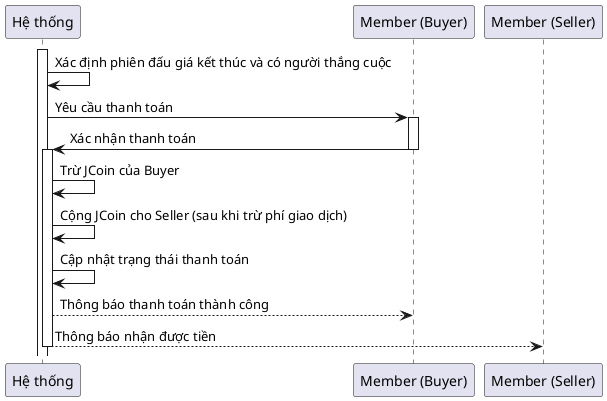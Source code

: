 @startuml   
participant "Hệ thống" as System
participant "Member (Buyer)" as Buyer
participant "Member (Seller)" as Seller

activate System
System -> System: Xác định phiên đấu giá kết thúc và có người thắng cuộc
System -> Buyer: Yêu cầu thanh toán
activate Buyer
Buyer -> System: Xác nhận thanh toán
deactivate Buyer
activate System
System -> System: Trừ JCoin của Buyer
System -> System: Cộng JCoin cho Seller (sau khi trừ phí giao dịch)
System -> System: Cập nhật trạng thái thanh toán
System --> Buyer: Thông báo thanh toán thành công
System --> Seller: Thông báo nhận được tiền
deactivate System
@enduml
